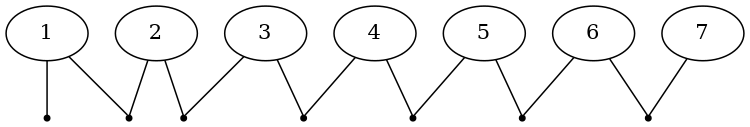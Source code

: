 graph {
  size="5,5";

  var1[label="1", pos="0.05142,0.951409!"];
  var2[label="2", pos="0,0.798279!"];
  var3[label="3", pos="0.133457,0.754333!"];
  var4[label="4", pos="0.406921,0.564609!"];
  var5[label="5", pos="0.697998,0.369027!"];
  var6[label="6", pos="0.984717,0.188385!"];
  var7[label="7", pos="1.2997,0!"];

  factor0[label="", shape=point];
  var1--factor0;
  factor1[label="", shape=point];
  var1--factor1;
  var2--factor1;
  factor2[label="", shape=point];
  var2--factor2;
  var3--factor2;
  factor3[label="", shape=point];
  var3--factor3;
  var4--factor3;
  factor4[label="", shape=point];
  var4--factor4;
  var5--factor4;
  factor5[label="", shape=point];
  var5--factor5;
  var6--factor5;
  factor6[label="", shape=point];
  var6--factor6;
  var7--factor6;
}

